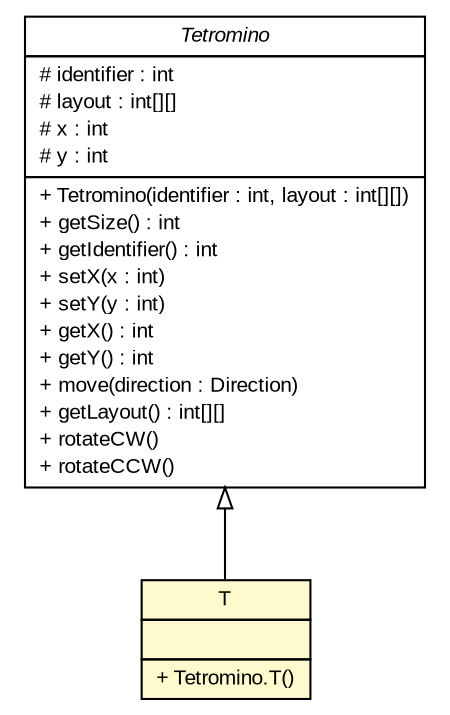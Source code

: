 #!/usr/local/bin/dot
#
# Class diagram 
# Generated by UMLGraph version R5_6 (http://www.umlgraph.org/)
#

digraph G {
	edge [fontname="arial",fontsize=10,labelfontname="arial",labelfontsize=10];
	node [fontname="arial",fontsize=10,shape=plaintext];
	nodesep=0.25;
	ranksep=0.5;
	// com.github.tilastokeskus.matertis.core.Tetromino
	c3689 [label=<<table title="com.github.tilastokeskus.matertis.core.Tetromino" border="0" cellborder="1" cellspacing="0" cellpadding="2" port="p" href="./Tetromino.html">
		<tr><td><table border="0" cellspacing="0" cellpadding="1">
<tr><td align="center" balign="center"><font face="arial italic"> Tetromino </font></td></tr>
		</table></td></tr>
		<tr><td><table border="0" cellspacing="0" cellpadding="1">
<tr><td align="left" balign="left"> # identifier : int </td></tr>
<tr><td align="left" balign="left"> # layout : int[][] </td></tr>
<tr><td align="left" balign="left"> # x : int </td></tr>
<tr><td align="left" balign="left"> # y : int </td></tr>
		</table></td></tr>
		<tr><td><table border="0" cellspacing="0" cellpadding="1">
<tr><td align="left" balign="left"> + Tetromino(identifier : int, layout : int[][]) </td></tr>
<tr><td align="left" balign="left"> + getSize() : int </td></tr>
<tr><td align="left" balign="left"> + getIdentifier() : int </td></tr>
<tr><td align="left" balign="left"> + setX(x : int) </td></tr>
<tr><td align="left" balign="left"> + setY(y : int) </td></tr>
<tr><td align="left" balign="left"> + getX() : int </td></tr>
<tr><td align="left" balign="left"> + getY() : int </td></tr>
<tr><td align="left" balign="left"> + move(direction : Direction) </td></tr>
<tr><td align="left" balign="left"> + getLayout() : int[][] </td></tr>
<tr><td align="left" balign="left"> + rotateCW() </td></tr>
<tr><td align="left" balign="left"> + rotateCCW() </td></tr>
		</table></td></tr>
		</table>>, URL="./Tetromino.html", fontname="arial", fontcolor="black", fontsize=10.0];
	// com.github.tilastokeskus.matertis.core.Tetromino.T
	c3696 [label=<<table title="com.github.tilastokeskus.matertis.core.Tetromino.T" border="0" cellborder="1" cellspacing="0" cellpadding="2" port="p" bgcolor="lemonChiffon" href="./Tetromino.T.html">
		<tr><td><table border="0" cellspacing="0" cellpadding="1">
<tr><td align="center" balign="center"> T </td></tr>
		</table></td></tr>
		<tr><td><table border="0" cellspacing="0" cellpadding="1">
<tr><td align="left" balign="left">  </td></tr>
		</table></td></tr>
		<tr><td><table border="0" cellspacing="0" cellpadding="1">
<tr><td align="left" balign="left"> + Tetromino.T() </td></tr>
		</table></td></tr>
		</table>>, URL="./Tetromino.T.html", fontname="arial", fontcolor="black", fontsize=10.0];
	//com.github.tilastokeskus.matertis.core.Tetromino.T extends com.github.tilastokeskus.matertis.core.Tetromino
	c3689:p -> c3696:p [dir=back,arrowtail=empty];
}

